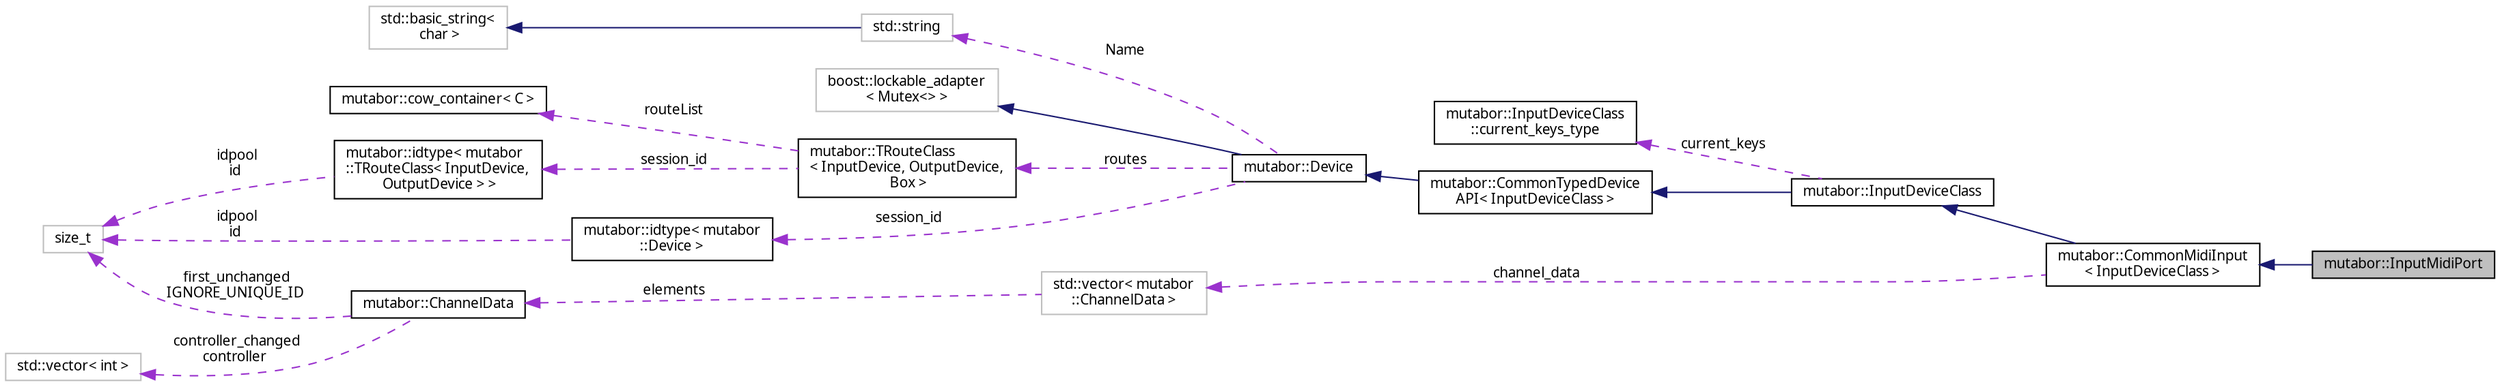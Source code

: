 digraph "mutabor::InputMidiPort"
{
  edge [fontname="Sans",fontsize="10",labelfontname="Sans",labelfontsize="10"];
  node [fontname="Sans",fontsize="10",shape=record];
  rankdir="LR";
  Node6 [label="mutabor::InputMidiPort",height=0.2,width=0.4,color="black", fillcolor="grey75", style="filled", fontcolor="black"];
  Node7 -> Node6 [dir="back",color="midnightblue",fontsize="10",style="solid",fontname="Sans"];
  Node7 [label="mutabor::CommonMidiInput\l\< InputDeviceClass \>",height=0.2,width=0.4,color="black", fillcolor="white", style="filled",URL="$dc/d51/classmutabor_1_1CommonMidiInput.html"];
  Node8 -> Node7 [dir="back",color="midnightblue",fontsize="10",style="solid",fontname="Sans"];
  Node8 [label="mutabor::InputDeviceClass",height=0.2,width=0.4,color="black", fillcolor="white", style="filled",URL="$d4/d18/classmutabor_1_1InputDeviceClass.html"];
  Node9 -> Node8 [dir="back",color="midnightblue",fontsize="10",style="solid",fontname="Sans"];
  Node9 [label="mutabor::CommonTypedDevice\lAPI\< InputDeviceClass \>",height=0.2,width=0.4,color="black", fillcolor="white", style="filled",URL="$d9/dbf/classmutabor_1_1CommonTypedDeviceAPI.html"];
  Node10 -> Node9 [dir="back",color="midnightblue",fontsize="10",style="solid",fontname="Sans"];
  Node10 [label="mutabor::Device",height=0.2,width=0.4,color="black", fillcolor="white", style="filled",URL="$db/db4/classmutabor_1_1Device.html"];
  Node11 -> Node10 [dir="back",color="midnightblue",fontsize="10",style="solid",fontname="Sans"];
  Node11 [label="boost::lockable_adapter\l\< Mutex\<\> \>",height=0.2,width=0.4,color="grey75", fillcolor="white", style="filled"];
  Node12 -> Node10 [dir="back",color="darkorchid3",fontsize="10",style="dashed",label=" routes" ,fontname="Sans"];
  Node12 [label="mutabor::TRouteClass\l\< InputDevice, OutputDevice,\l Box \>",height=0.2,width=0.4,color="black", fillcolor="white", style="filled",URL="$db/d05/classmutabor_1_1TRouteClass.html"];
  Node13 -> Node12 [dir="back",color="darkorchid3",fontsize="10",style="dashed",label=" routeList" ,fontname="Sans"];
  Node13 [label="mutabor::cow_container\< C \>",height=0.2,width=0.4,color="black", fillcolor="white", style="filled",URL="$df/d40/classmutabor_1_1cow__container.html"];
  Node14 -> Node12 [dir="back",color="darkorchid3",fontsize="10",style="dashed",label=" session_id" ,fontname="Sans"];
  Node14 [label="mutabor::idtype\< mutabor\l::TRouteClass\< InputDevice,\l OutputDevice \> \>",height=0.2,width=0.4,color="black", fillcolor="white", style="filled",URL="$d7/dce/classmutabor_1_1idtype.html"];
  Node15 -> Node14 [dir="back",color="darkorchid3",fontsize="10",style="dashed",label=" idpool\nid" ,fontname="Sans"];
  Node15 [label="size_t",height=0.2,width=0.4,color="grey75", fillcolor="white", style="filled"];
  Node16 -> Node10 [dir="back",color="darkorchid3",fontsize="10",style="dashed",label=" Name" ,fontname="Sans"];
  Node16 [label="std::string",height=0.2,width=0.4,color="grey75", fillcolor="white", style="filled",tooltip="STL class. "];
  Node17 -> Node16 [dir="back",color="midnightblue",fontsize="10",style="solid",fontname="Sans"];
  Node17 [label="std::basic_string\<\l char \>",height=0.2,width=0.4,color="grey75", fillcolor="white", style="filled",tooltip="STL class. "];
  Node18 -> Node10 [dir="back",color="darkorchid3",fontsize="10",style="dashed",label=" session_id" ,fontname="Sans"];
  Node18 [label="mutabor::idtype\< mutabor\l::Device \>",height=0.2,width=0.4,color="black", fillcolor="white", style="filled",URL="$d7/dce/classmutabor_1_1idtype.html"];
  Node15 -> Node18 [dir="back",color="darkorchid3",fontsize="10",style="dashed",label=" idpool\nid" ,fontname="Sans"];
  Node19 -> Node8 [dir="back",color="darkorchid3",fontsize="10",style="dashed",label=" current_keys" ,fontname="Sans"];
  Node19 [label="mutabor::InputDeviceClass\l::current_keys_type",height=0.2,width=0.4,color="black", fillcolor="white", style="filled",URL="$dc/d50/structmutabor_1_1InputDeviceClass_1_1current__keys__type.html"];
  Node20 -> Node7 [dir="back",color="darkorchid3",fontsize="10",style="dashed",label=" channel_data" ,fontname="Sans"];
  Node20 [label="std::vector\< mutabor\l::ChannelData \>",height=0.2,width=0.4,color="grey75", fillcolor="white", style="filled"];
  Node21 -> Node20 [dir="back",color="darkorchid3",fontsize="10",style="dashed",label=" elements" ,fontname="Sans"];
  Node21 [label="mutabor::ChannelData",height=0.2,width=0.4,color="black", fillcolor="white", style="filled",URL="$d4/d4a/classmutabor_1_1ChannelData.html"];
  Node22 -> Node21 [dir="back",color="darkorchid3",fontsize="10",style="dashed",label=" controller_changed\ncontroller" ,fontname="Sans"];
  Node22 [label="std::vector\< int \>",height=0.2,width=0.4,color="grey75", fillcolor="white", style="filled"];
  Node15 -> Node21 [dir="back",color="darkorchid3",fontsize="10",style="dashed",label=" first_unchanged\nIGNORE_UNIQUE_ID" ,fontname="Sans"];
}
